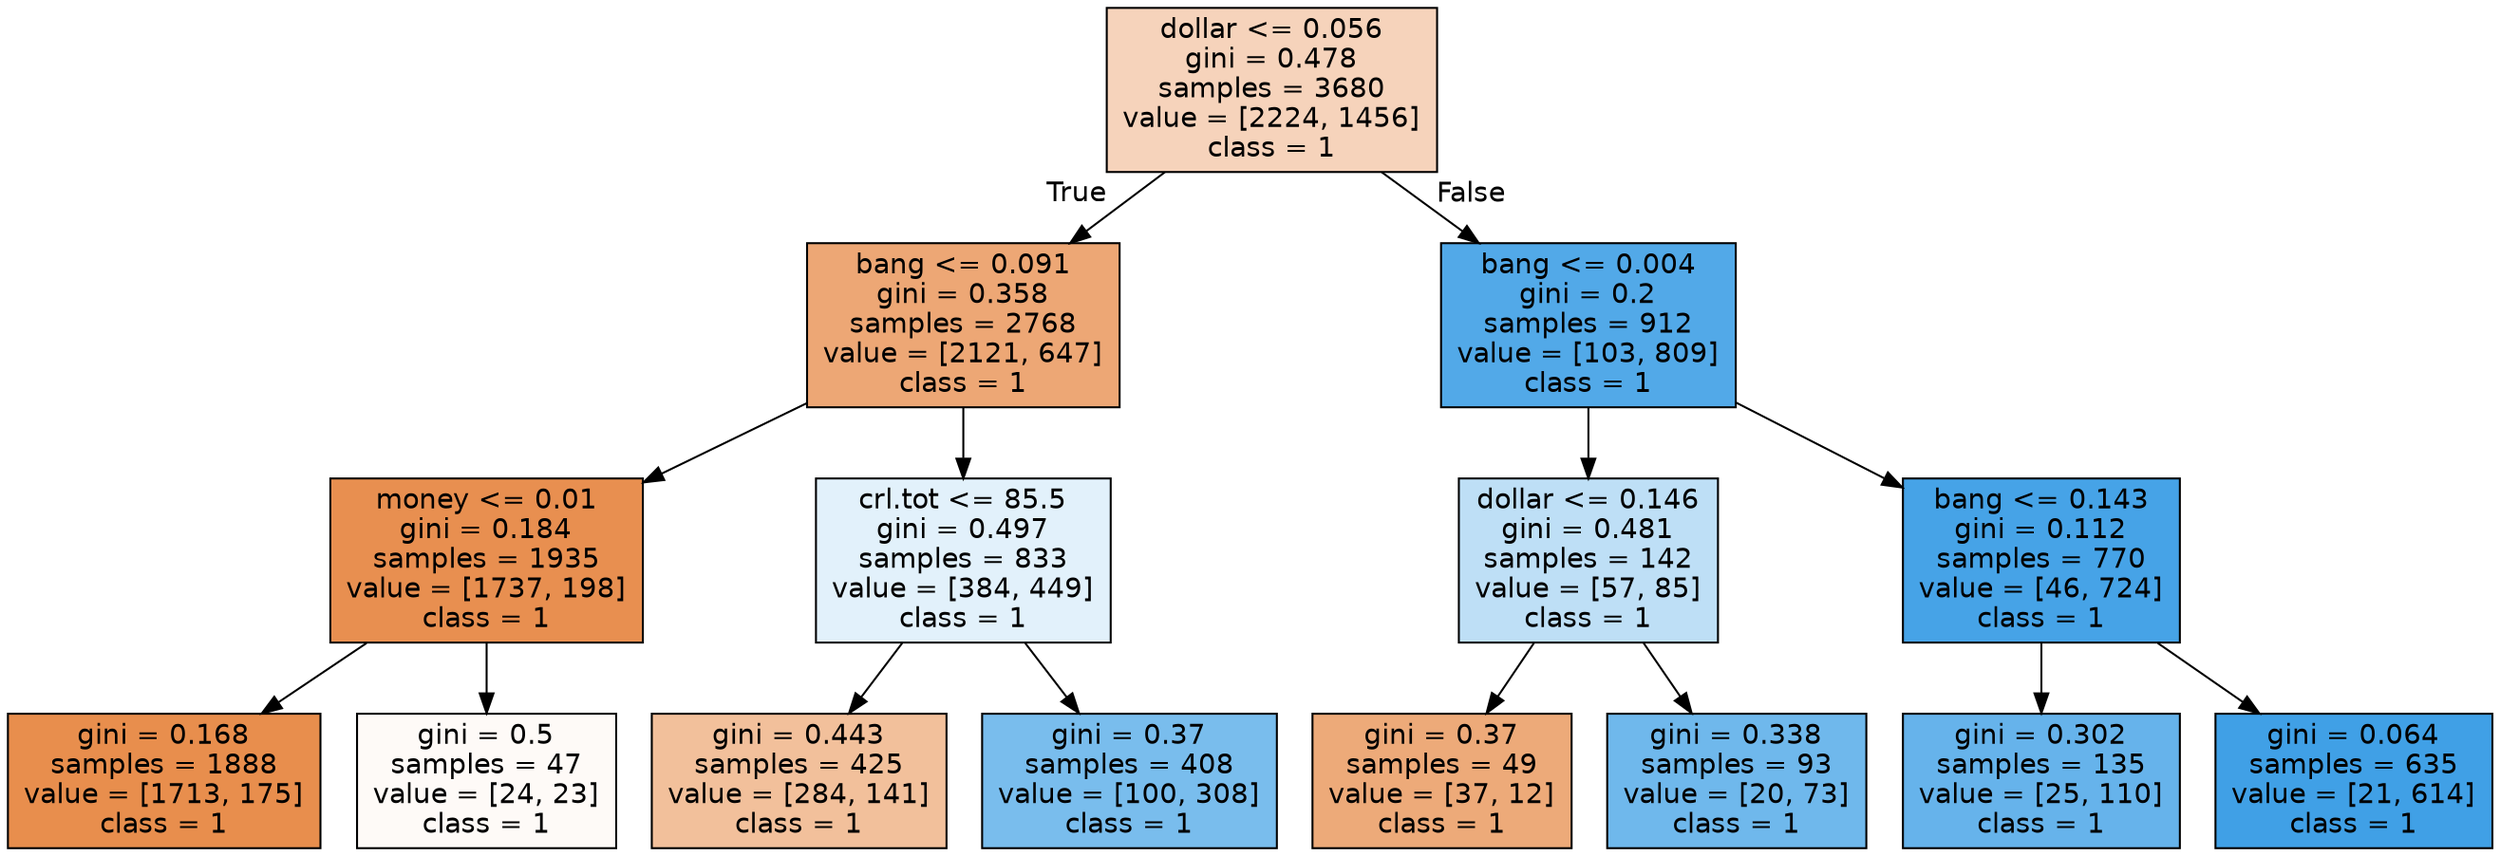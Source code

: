 digraph Tree {
node [shape=box, style="filled", color="black", fontname="helvetica"] ;
edge [fontname="helvetica"] ;
0 [label="dollar <= 0.056\ngini = 0.478\nsamples = 3680\nvalue = [2224, 1456]\nclass = 1", fillcolor="#f6d3bb"] ;
1 [label="bang <= 0.091\ngini = 0.358\nsamples = 2768\nvalue = [2121, 647]\nclass = 1", fillcolor="#eda775"] ;
0 -> 1 [labeldistance=2.5, labelangle=45, headlabel="True"] ;
2 [label="money <= 0.01\ngini = 0.184\nsamples = 1935\nvalue = [1737, 198]\nclass = 1", fillcolor="#e88f50"] ;
1 -> 2 ;
3 [label="gini = 0.168\nsamples = 1888\nvalue = [1713, 175]\nclass = 1", fillcolor="#e88e4d"] ;
2 -> 3 ;
4 [label="gini = 0.5\nsamples = 47\nvalue = [24, 23]\nclass = 1", fillcolor="#fefaf7"] ;
2 -> 4 ;
5 [label="crl.tot <= 85.5\ngini = 0.497\nsamples = 833\nvalue = [384, 449]\nclass = 1", fillcolor="#e2f1fb"] ;
1 -> 5 ;
6 [label="gini = 0.443\nsamples = 425\nvalue = [284, 141]\nclass = 1", fillcolor="#f2c09b"] ;
5 -> 6 ;
7 [label="gini = 0.37\nsamples = 408\nvalue = [100, 308]\nclass = 1", fillcolor="#79bded"] ;
5 -> 7 ;
8 [label="bang <= 0.004\ngini = 0.2\nsamples = 912\nvalue = [103, 809]\nclass = 1", fillcolor="#52a9e8"] ;
0 -> 8 [labeldistance=2.5, labelangle=-45, headlabel="False"] ;
9 [label="dollar <= 0.146\ngini = 0.481\nsamples = 142\nvalue = [57, 85]\nclass = 1", fillcolor="#bedff6"] ;
8 -> 9 ;
10 [label="gini = 0.37\nsamples = 49\nvalue = [37, 12]\nclass = 1", fillcolor="#edaa79"] ;
9 -> 10 ;
11 [label="gini = 0.338\nsamples = 93\nvalue = [20, 73]\nclass = 1", fillcolor="#6fb8ec"] ;
9 -> 11 ;
12 [label="bang <= 0.143\ngini = 0.112\nsamples = 770\nvalue = [46, 724]\nclass = 1", fillcolor="#46a3e7"] ;
8 -> 12 ;
13 [label="gini = 0.302\nsamples = 135\nvalue = [25, 110]\nclass = 1", fillcolor="#66b3eb"] ;
12 -> 13 ;
14 [label="gini = 0.064\nsamples = 635\nvalue = [21, 614]\nclass = 1", fillcolor="#40a0e6"] ;
12 -> 14 ;
}